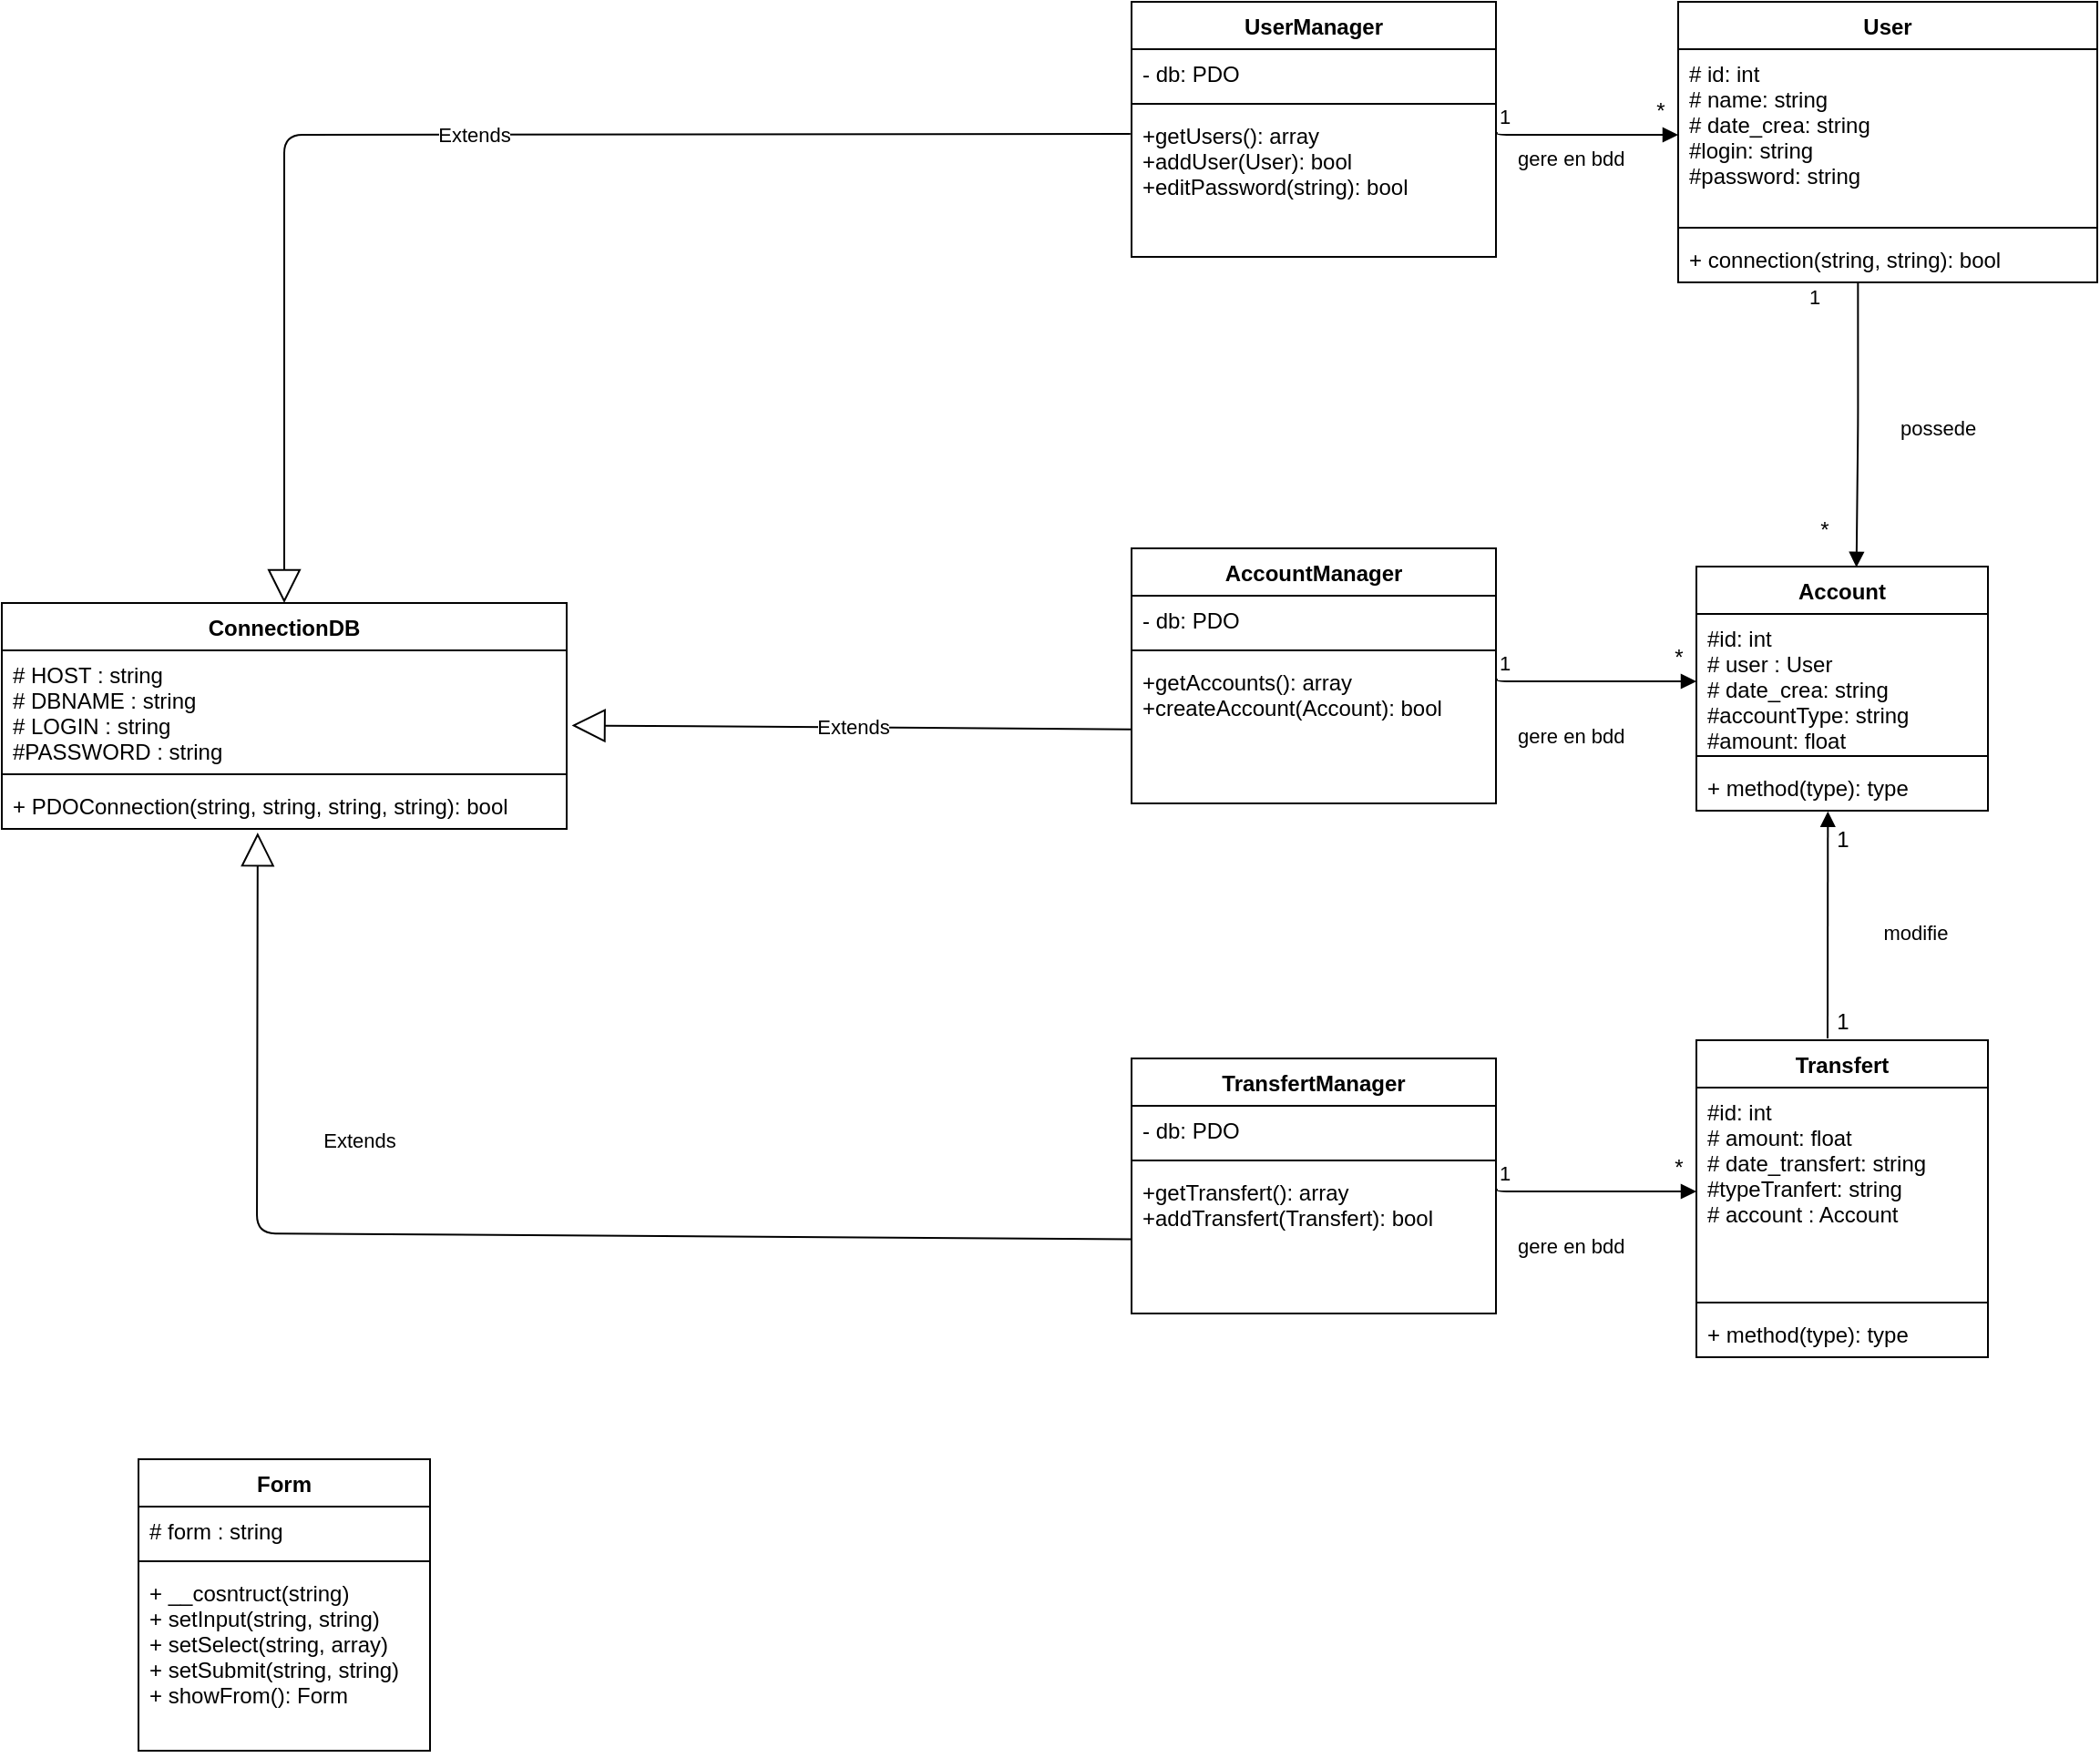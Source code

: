 <mxfile version="13.8.0" type="github">
  <diagram name="Page-1" id="c4acf3e9-155e-7222-9cf6-157b1a14988f">
    <mxGraphModel dx="813" dy="457" grid="1" gridSize="10" guides="1" tooltips="1" connect="1" arrows="1" fold="1" page="1" pageScale="1" pageWidth="1600" pageHeight="1200" background="#ffffff" math="0" shadow="0">
      <root>
        <mxCell id="0" />
        <mxCell id="1" parent="0" />
        <mxCell id="cSjZzO5T-JwvqF1p5DjX-15" value="gere en bdd" style="endArrow=block;endFill=1;html=1;edgeStyle=orthogonalEdgeStyle;align=left;verticalAlign=top;exitX=1.002;exitY=0.143;exitDx=0;exitDy=0;exitPerimeter=0;entryX=0;entryY=0.5;entryDx=0;entryDy=0;" parent="1" source="cSjZzO5T-JwvqF1p5DjX-12" target="cSjZzO5T-JwvqF1p5DjX-6" edge="1">
          <mxGeometry x="-0.778" relative="1" as="geometry">
            <mxPoint x="840" y="160" as="sourcePoint" />
            <mxPoint x="1000" y="160" as="targetPoint" />
            <Array as="points">
              <mxPoint x="830" y="163" />
            </Array>
            <mxPoint as="offset" />
          </mxGeometry>
        </mxCell>
        <mxCell id="cSjZzO5T-JwvqF1p5DjX-16" value="1" style="edgeLabel;resizable=0;html=1;align=left;verticalAlign=bottom;" parent="cSjZzO5T-JwvqF1p5DjX-15" connectable="0" vertex="1">
          <mxGeometry x="-1" relative="1" as="geometry" />
        </mxCell>
        <mxCell id="cSjZzO5T-JwvqF1p5DjX-22" value="gere en bdd" style="endArrow=block;endFill=1;html=1;edgeStyle=orthogonalEdgeStyle;align=left;verticalAlign=top;exitX=1.002;exitY=0.143;exitDx=0;exitDy=0;exitPerimeter=0;entryX=0;entryY=0.5;entryDx=0;entryDy=0;" parent="1" source="cSjZzO5T-JwvqF1p5DjX-21" target="cSjZzO5T-JwvqF1p5DjX-26" edge="1">
          <mxGeometry x="-0.798" y="-17" relative="1" as="geometry">
            <mxPoint x="840" y="460" as="sourcePoint" />
            <mxPoint x="1000" y="460" as="targetPoint" />
            <Array as="points">
              <mxPoint x="830" y="463" />
            </Array>
            <mxPoint as="offset" />
          </mxGeometry>
        </mxCell>
        <mxCell id="cSjZzO5T-JwvqF1p5DjX-23" value="1" style="edgeLabel;resizable=0;html=1;align=left;verticalAlign=bottom;" parent="cSjZzO5T-JwvqF1p5DjX-22" connectable="0" vertex="1">
          <mxGeometry x="-1" relative="1" as="geometry" />
        </mxCell>
        <mxCell id="cSjZzO5T-JwvqF1p5DjX-24" value="*" style="text;html=1;align=center;verticalAlign=middle;resizable=0;points=[];autosize=1;" parent="1" vertex="1">
          <mxGeometry x="910" y="140" width="20" height="20" as="geometry" />
        </mxCell>
        <mxCell id="cSjZzO5T-JwvqF1p5DjX-29" value="*" style="text;html=1;align=center;verticalAlign=middle;resizable=0;points=[];autosize=1;" parent="1" vertex="1">
          <mxGeometry x="920" y="440" width="20" height="20" as="geometry" />
        </mxCell>
        <mxCell id="cSjZzO5T-JwvqF1p5DjX-30" value="possede" style="endArrow=block;endFill=1;html=1;edgeStyle=orthogonalEdgeStyle;align=left;verticalAlign=top;exitX=0.429;exitY=1.008;exitDx=0;exitDy=0;exitPerimeter=0;entryX=0.549;entryY=0.003;entryDx=0;entryDy=0;entryPerimeter=0;" parent="1" source="cSjZzO5T-JwvqF1p5DjX-8" target="cSjZzO5T-JwvqF1p5DjX-25" edge="1">
          <mxGeometry x="-0.155" y="21" relative="1" as="geometry">
            <mxPoint x="950" y="330" as="sourcePoint" />
            <mxPoint x="1110" y="330" as="targetPoint" />
            <mxPoint as="offset" />
          </mxGeometry>
        </mxCell>
        <mxCell id="cSjZzO5T-JwvqF1p5DjX-32" value="1" style="edgeLabel;resizable=0;html=1;align=left;verticalAlign=bottom;" parent="1" connectable="0" vertex="1">
          <mxGeometry x="1000.0" y="260.0" as="geometry" />
        </mxCell>
        <mxCell id="cSjZzO5T-JwvqF1p5DjX-33" value="*" style="text;html=1;align=center;verticalAlign=middle;resizable=0;points=[];autosize=1;" parent="1" vertex="1">
          <mxGeometry x="1000" y="370" width="20" height="20" as="geometry" />
        </mxCell>
        <mxCell id="cSjZzO5T-JwvqF1p5DjX-41" value="gere en bdd" style="endArrow=block;endFill=1;html=1;edgeStyle=orthogonalEdgeStyle;align=left;verticalAlign=top;exitX=1.002;exitY=0.143;exitDx=0;exitDy=0;exitPerimeter=0;entryX=0;entryY=0.5;entryDx=0;entryDy=0;" parent="1" source="cSjZzO5T-JwvqF1p5DjX-47" target="cSjZzO5T-JwvqF1p5DjX-49" edge="1">
          <mxGeometry x="-0.798" y="-17" relative="1" as="geometry">
            <mxPoint x="840" y="740" as="sourcePoint" />
            <mxPoint x="1000" y="740" as="targetPoint" />
            <Array as="points">
              <mxPoint x="830" y="743" />
            </Array>
            <mxPoint as="offset" />
          </mxGeometry>
        </mxCell>
        <mxCell id="cSjZzO5T-JwvqF1p5DjX-42" value="1" style="edgeLabel;resizable=0;html=1;align=left;verticalAlign=bottom;" parent="cSjZzO5T-JwvqF1p5DjX-41" connectable="0" vertex="1">
          <mxGeometry x="-1" relative="1" as="geometry" />
        </mxCell>
        <mxCell id="cSjZzO5T-JwvqF1p5DjX-43" value="*" style="text;html=1;align=center;verticalAlign=middle;resizable=0;points=[];autosize=1;" parent="1" vertex="1">
          <mxGeometry x="920" y="720" width="20" height="20" as="geometry" />
        </mxCell>
        <mxCell id="cSjZzO5T-JwvqF1p5DjX-54" value="modifie" style="html=1;verticalAlign=bottom;endArrow=block;entryX=0.451;entryY=1.015;entryDx=0;entryDy=0;entryPerimeter=0;" parent="1" target="cSjZzO5T-JwvqF1p5DjX-28" edge="1">
          <mxGeometry x="-0.213" y="-48" width="80" relative="1" as="geometry">
            <mxPoint x="1012" y="659" as="sourcePoint" />
            <mxPoint x="1050" y="600" as="targetPoint" />
            <mxPoint as="offset" />
          </mxGeometry>
        </mxCell>
        <mxCell id="cSjZzO5T-JwvqF1p5DjX-55" value="1" style="text;html=1;align=center;verticalAlign=middle;resizable=0;points=[];autosize=1;" parent="1" vertex="1">
          <mxGeometry x="1010" y="640" width="20" height="20" as="geometry" />
        </mxCell>
        <mxCell id="cSjZzO5T-JwvqF1p5DjX-56" value="1" style="text;html=1;align=center;verticalAlign=middle;resizable=0;points=[];autosize=1;" parent="1" vertex="1">
          <mxGeometry x="1010" y="540" width="20" height="20" as="geometry" />
        </mxCell>
        <mxCell id="cSjZzO5T-JwvqF1p5DjX-9" value="UserManager&#xa;" style="swimlane;fontStyle=1;align=center;verticalAlign=top;childLayout=stackLayout;horizontal=1;startSize=26;horizontalStack=0;resizeParent=1;resizeParentMax=0;resizeLast=0;collapsible=1;marginBottom=0;" parent="1" vertex="1">
          <mxGeometry x="630" y="90" width="200" height="140" as="geometry" />
        </mxCell>
        <mxCell id="cSjZzO5T-JwvqF1p5DjX-10" value="- db: PDO" style="text;strokeColor=none;fillColor=none;align=left;verticalAlign=top;spacingLeft=4;spacingRight=4;overflow=hidden;rotatable=0;points=[[0,0.5],[1,0.5]];portConstraint=eastwest;" parent="cSjZzO5T-JwvqF1p5DjX-9" vertex="1">
          <mxGeometry y="26" width="200" height="26" as="geometry" />
        </mxCell>
        <mxCell id="cSjZzO5T-JwvqF1p5DjX-11" value="" style="line;strokeWidth=1;fillColor=none;align=left;verticalAlign=middle;spacingTop=-1;spacingLeft=3;spacingRight=3;rotatable=0;labelPosition=right;points=[];portConstraint=eastwest;" parent="cSjZzO5T-JwvqF1p5DjX-9" vertex="1">
          <mxGeometry y="52" width="200" height="8" as="geometry" />
        </mxCell>
        <mxCell id="cSjZzO5T-JwvqF1p5DjX-12" value="+getUsers(): array&#xa;+addUser(User): bool&#xa;+editPassword(string): bool" style="text;strokeColor=none;fillColor=none;align=left;verticalAlign=top;spacingLeft=4;spacingRight=4;overflow=hidden;rotatable=0;points=[[0,0.5],[1,0.5]];portConstraint=eastwest;" parent="cSjZzO5T-JwvqF1p5DjX-9" vertex="1">
          <mxGeometry y="60" width="200" height="80" as="geometry" />
        </mxCell>
        <mxCell id="cSjZzO5T-JwvqF1p5DjX-5" value="User" style="swimlane;fontStyle=1;align=center;verticalAlign=top;childLayout=stackLayout;horizontal=1;startSize=26;horizontalStack=0;resizeParent=1;resizeParentMax=0;resizeLast=0;collapsible=1;marginBottom=0;" parent="1" vertex="1">
          <mxGeometry x="930" y="90" width="230" height="154" as="geometry" />
        </mxCell>
        <mxCell id="cSjZzO5T-JwvqF1p5DjX-6" value="# id: int&#xa;# name: string&#xa;# date_crea: string&#xa;#login: string&#xa;#password: string" style="text;strokeColor=none;fillColor=none;align=left;verticalAlign=top;spacingLeft=4;spacingRight=4;overflow=hidden;rotatable=0;points=[[0,0.5],[1,0.5]];portConstraint=eastwest;" parent="cSjZzO5T-JwvqF1p5DjX-5" vertex="1">
          <mxGeometry y="26" width="230" height="94" as="geometry" />
        </mxCell>
        <mxCell id="cSjZzO5T-JwvqF1p5DjX-7" value="" style="line;strokeWidth=1;fillColor=none;align=left;verticalAlign=middle;spacingTop=-1;spacingLeft=3;spacingRight=3;rotatable=0;labelPosition=right;points=[];portConstraint=eastwest;" parent="cSjZzO5T-JwvqF1p5DjX-5" vertex="1">
          <mxGeometry y="120" width="230" height="8" as="geometry" />
        </mxCell>
        <mxCell id="cSjZzO5T-JwvqF1p5DjX-8" value="+ connection(string, string): bool" style="text;strokeColor=none;fillColor=none;align=left;verticalAlign=top;spacingLeft=4;spacingRight=4;overflow=hidden;rotatable=0;points=[[0,0.5],[1,0.5]];portConstraint=eastwest;" parent="cSjZzO5T-JwvqF1p5DjX-5" vertex="1">
          <mxGeometry y="128" width="230" height="26" as="geometry" />
        </mxCell>
        <mxCell id="cSjZzO5T-JwvqF1p5DjX-18" value="AccountManager&#xa;" style="swimlane;fontStyle=1;align=center;verticalAlign=top;childLayout=stackLayout;horizontal=1;startSize=26;horizontalStack=0;resizeParent=1;resizeParentMax=0;resizeLast=0;collapsible=1;marginBottom=0;" parent="1" vertex="1">
          <mxGeometry x="630" y="390" width="200" height="140" as="geometry" />
        </mxCell>
        <mxCell id="cSjZzO5T-JwvqF1p5DjX-19" value="- db: PDO" style="text;strokeColor=none;fillColor=none;align=left;verticalAlign=top;spacingLeft=4;spacingRight=4;overflow=hidden;rotatable=0;points=[[0,0.5],[1,0.5]];portConstraint=eastwest;" parent="cSjZzO5T-JwvqF1p5DjX-18" vertex="1">
          <mxGeometry y="26" width="200" height="26" as="geometry" />
        </mxCell>
        <mxCell id="cSjZzO5T-JwvqF1p5DjX-20" value="" style="line;strokeWidth=1;fillColor=none;align=left;verticalAlign=middle;spacingTop=-1;spacingLeft=3;spacingRight=3;rotatable=0;labelPosition=right;points=[];portConstraint=eastwest;" parent="cSjZzO5T-JwvqF1p5DjX-18" vertex="1">
          <mxGeometry y="52" width="200" height="8" as="geometry" />
        </mxCell>
        <mxCell id="cSjZzO5T-JwvqF1p5DjX-21" value="+getAccounts(): array&#xa;+createAccount(Account): bool&#xa;" style="text;strokeColor=none;fillColor=none;align=left;verticalAlign=top;spacingLeft=4;spacingRight=4;overflow=hidden;rotatable=0;points=[[0,0.5],[1,0.5]];portConstraint=eastwest;" parent="cSjZzO5T-JwvqF1p5DjX-18" vertex="1">
          <mxGeometry y="60" width="200" height="80" as="geometry" />
        </mxCell>
        <mxCell id="cSjZzO5T-JwvqF1p5DjX-25" value="Account&#xa;" style="swimlane;fontStyle=1;align=center;verticalAlign=top;childLayout=stackLayout;horizontal=1;startSize=26;horizontalStack=0;resizeParent=1;resizeParentMax=0;resizeLast=0;collapsible=1;marginBottom=0;" parent="1" vertex="1">
          <mxGeometry x="940" y="400" width="160" height="134" as="geometry" />
        </mxCell>
        <mxCell id="cSjZzO5T-JwvqF1p5DjX-26" value="#id: int&#xa;# user : User&#xa;# date_crea: string&#xa;#accountType: string&#xa;#amount: float" style="text;strokeColor=none;fillColor=none;align=left;verticalAlign=top;spacingLeft=4;spacingRight=4;overflow=hidden;rotatable=0;points=[[0,0.5],[1,0.5]];portConstraint=eastwest;" parent="cSjZzO5T-JwvqF1p5DjX-25" vertex="1">
          <mxGeometry y="26" width="160" height="74" as="geometry" />
        </mxCell>
        <mxCell id="cSjZzO5T-JwvqF1p5DjX-27" value="" style="line;strokeWidth=1;fillColor=none;align=left;verticalAlign=middle;spacingTop=-1;spacingLeft=3;spacingRight=3;rotatable=0;labelPosition=right;points=[];portConstraint=eastwest;" parent="cSjZzO5T-JwvqF1p5DjX-25" vertex="1">
          <mxGeometry y="100" width="160" height="8" as="geometry" />
        </mxCell>
        <mxCell id="cSjZzO5T-JwvqF1p5DjX-28" value="+ method(type): type" style="text;strokeColor=none;fillColor=none;align=left;verticalAlign=top;spacingLeft=4;spacingRight=4;overflow=hidden;rotatable=0;points=[[0,0.5],[1,0.5]];portConstraint=eastwest;" parent="cSjZzO5T-JwvqF1p5DjX-25" vertex="1">
          <mxGeometry y="108" width="160" height="26" as="geometry" />
        </mxCell>
        <mxCell id="cSjZzO5T-JwvqF1p5DjX-44" value="TransfertManager&#xa;" style="swimlane;fontStyle=1;align=center;verticalAlign=top;childLayout=stackLayout;horizontal=1;startSize=26;horizontalStack=0;resizeParent=1;resizeParentMax=0;resizeLast=0;collapsible=1;marginBottom=0;" parent="1" vertex="1">
          <mxGeometry x="630" y="670" width="200" height="140" as="geometry" />
        </mxCell>
        <mxCell id="cSjZzO5T-JwvqF1p5DjX-45" value="- db: PDO" style="text;strokeColor=none;fillColor=none;align=left;verticalAlign=top;spacingLeft=4;spacingRight=4;overflow=hidden;rotatable=0;points=[[0,0.5],[1,0.5]];portConstraint=eastwest;" parent="cSjZzO5T-JwvqF1p5DjX-44" vertex="1">
          <mxGeometry y="26" width="200" height="26" as="geometry" />
        </mxCell>
        <mxCell id="cSjZzO5T-JwvqF1p5DjX-46" value="" style="line;strokeWidth=1;fillColor=none;align=left;verticalAlign=middle;spacingTop=-1;spacingLeft=3;spacingRight=3;rotatable=0;labelPosition=right;points=[];portConstraint=eastwest;" parent="cSjZzO5T-JwvqF1p5DjX-44" vertex="1">
          <mxGeometry y="52" width="200" height="8" as="geometry" />
        </mxCell>
        <mxCell id="cSjZzO5T-JwvqF1p5DjX-47" value="+getTransfert(): array&#xa;+addTransfert(Transfert): bool&#xa;" style="text;strokeColor=none;fillColor=none;align=left;verticalAlign=top;spacingLeft=4;spacingRight=4;overflow=hidden;rotatable=0;points=[[0,0.5],[1,0.5]];portConstraint=eastwest;" parent="cSjZzO5T-JwvqF1p5DjX-44" vertex="1">
          <mxGeometry y="60" width="200" height="80" as="geometry" />
        </mxCell>
        <mxCell id="cSjZzO5T-JwvqF1p5DjX-48" value="Transfert" style="swimlane;fontStyle=1;align=center;verticalAlign=top;childLayout=stackLayout;horizontal=1;startSize=26;horizontalStack=0;resizeParent=1;resizeParentMax=0;resizeLast=0;collapsible=1;marginBottom=0;" parent="1" vertex="1">
          <mxGeometry x="940" y="660" width="160" height="174" as="geometry" />
        </mxCell>
        <mxCell id="cSjZzO5T-JwvqF1p5DjX-49" value="#id: int&#xa;# amount: float&#xa;# date_transfert: string&#xa;#typeTranfert: string&#xa;# account : Account" style="text;strokeColor=none;fillColor=none;align=left;verticalAlign=top;spacingLeft=4;spacingRight=4;overflow=hidden;rotatable=0;points=[[0,0.5],[1,0.5]];portConstraint=eastwest;" parent="cSjZzO5T-JwvqF1p5DjX-48" vertex="1">
          <mxGeometry y="26" width="160" height="114" as="geometry" />
        </mxCell>
        <mxCell id="cSjZzO5T-JwvqF1p5DjX-50" value="" style="line;strokeWidth=1;fillColor=none;align=left;verticalAlign=middle;spacingTop=-1;spacingLeft=3;spacingRight=3;rotatable=0;labelPosition=right;points=[];portConstraint=eastwest;" parent="cSjZzO5T-JwvqF1p5DjX-48" vertex="1">
          <mxGeometry y="140" width="160" height="8" as="geometry" />
        </mxCell>
        <mxCell id="cSjZzO5T-JwvqF1p5DjX-51" value="+ method(type): type" style="text;strokeColor=none;fillColor=none;align=left;verticalAlign=top;spacingLeft=4;spacingRight=4;overflow=hidden;rotatable=0;points=[[0,0.5],[1,0.5]];portConstraint=eastwest;" parent="cSjZzO5T-JwvqF1p5DjX-48" vertex="1">
          <mxGeometry y="148" width="160" height="26" as="geometry" />
        </mxCell>
        <mxCell id="P_I4Zois3Prjh5KEMK5K-5" value="Extends" style="endArrow=block;endSize=16;endFill=0;html=1;entryX=1.009;entryY=0.644;entryDx=0;entryDy=0;entryPerimeter=0;" edge="1" parent="1" source="cSjZzO5T-JwvqF1p5DjX-21" target="P_I4Zois3Prjh5KEMK5K-2">
          <mxGeometry width="160" relative="1" as="geometry">
            <mxPoint x="390" y="570" as="sourcePoint" />
            <mxPoint x="550" y="570" as="targetPoint" />
          </mxGeometry>
        </mxCell>
        <mxCell id="P_I4Zois3Prjh5KEMK5K-1" value="ConnectionDB" style="swimlane;fontStyle=1;align=center;verticalAlign=top;childLayout=stackLayout;horizontal=1;startSize=26;horizontalStack=0;resizeParent=1;resizeParentMax=0;resizeLast=0;collapsible=1;marginBottom=0;" vertex="1" parent="1">
          <mxGeometry x="10" y="420" width="310" height="124" as="geometry" />
        </mxCell>
        <mxCell id="P_I4Zois3Prjh5KEMK5K-2" value="# HOST : string&#xa;# DBNAME : string&#xa;# LOGIN : string&#xa;#PASSWORD : string" style="text;strokeColor=none;fillColor=none;align=left;verticalAlign=top;spacingLeft=4;spacingRight=4;overflow=hidden;rotatable=0;points=[[0,0.5],[1,0.5]];portConstraint=eastwest;" vertex="1" parent="P_I4Zois3Prjh5KEMK5K-1">
          <mxGeometry y="26" width="310" height="64" as="geometry" />
        </mxCell>
        <mxCell id="P_I4Zois3Prjh5KEMK5K-3" value="" style="line;strokeWidth=1;fillColor=none;align=left;verticalAlign=middle;spacingTop=-1;spacingLeft=3;spacingRight=3;rotatable=0;labelPosition=right;points=[];portConstraint=eastwest;" vertex="1" parent="P_I4Zois3Prjh5KEMK5K-1">
          <mxGeometry y="90" width="310" height="8" as="geometry" />
        </mxCell>
        <mxCell id="P_I4Zois3Prjh5KEMK5K-4" value="+ PDOConnection(string, string, string, string): bool" style="text;strokeColor=none;fillColor=none;align=left;verticalAlign=top;spacingLeft=4;spacingRight=4;overflow=hidden;rotatable=0;points=[[0,0.5],[1,0.5]];portConstraint=eastwest;" vertex="1" parent="P_I4Zois3Prjh5KEMK5K-1">
          <mxGeometry y="98" width="310" height="26" as="geometry" />
        </mxCell>
        <mxCell id="P_I4Zois3Prjh5KEMK5K-6" value="Extends" style="endArrow=block;endSize=16;endFill=0;html=1;entryX=0.5;entryY=0;entryDx=0;entryDy=0;exitX=-0.003;exitY=0.157;exitDx=0;exitDy=0;exitPerimeter=0;" edge="1" parent="1" source="cSjZzO5T-JwvqF1p5DjX-12" target="P_I4Zois3Prjh5KEMK5K-1">
          <mxGeometry width="160" relative="1" as="geometry">
            <mxPoint x="360" y="159.41" as="sourcePoint" />
            <mxPoint x="520" y="159.41" as="targetPoint" />
            <Array as="points">
              <mxPoint x="165" y="163" />
            </Array>
          </mxGeometry>
        </mxCell>
        <mxCell id="P_I4Zois3Prjh5KEMK5K-7" value="Extends" style="endArrow=block;endSize=16;endFill=0;html=1;entryX=0.453;entryY=1.079;entryDx=0;entryDy=0;entryPerimeter=0;" edge="1" parent="1" source="cSjZzO5T-JwvqF1p5DjX-47" target="P_I4Zois3Prjh5KEMK5K-4">
          <mxGeometry x="0.125" y="-36" width="160" relative="1" as="geometry">
            <mxPoint x="360" y="760" as="sourcePoint" />
            <mxPoint x="520" y="760" as="targetPoint" />
            <Array as="points">
              <mxPoint x="150" y="766" />
            </Array>
            <mxPoint x="-31" y="-16" as="offset" />
          </mxGeometry>
        </mxCell>
        <mxCell id="P_I4Zois3Prjh5KEMK5K-8" value="Form" style="swimlane;fontStyle=1;align=center;verticalAlign=top;childLayout=stackLayout;horizontal=1;startSize=26;horizontalStack=0;resizeParent=1;resizeParentMax=0;resizeLast=0;collapsible=1;marginBottom=0;" vertex="1" parent="1">
          <mxGeometry x="85" y="890" width="160" height="160" as="geometry" />
        </mxCell>
        <mxCell id="P_I4Zois3Prjh5KEMK5K-9" value="# form : string" style="text;strokeColor=none;fillColor=none;align=left;verticalAlign=top;spacingLeft=4;spacingRight=4;overflow=hidden;rotatable=0;points=[[0,0.5],[1,0.5]];portConstraint=eastwest;" vertex="1" parent="P_I4Zois3Prjh5KEMK5K-8">
          <mxGeometry y="26" width="160" height="26" as="geometry" />
        </mxCell>
        <mxCell id="P_I4Zois3Prjh5KEMK5K-10" value="" style="line;strokeWidth=1;fillColor=none;align=left;verticalAlign=middle;spacingTop=-1;spacingLeft=3;spacingRight=3;rotatable=0;labelPosition=right;points=[];portConstraint=eastwest;" vertex="1" parent="P_I4Zois3Prjh5KEMK5K-8">
          <mxGeometry y="52" width="160" height="8" as="geometry" />
        </mxCell>
        <mxCell id="P_I4Zois3Prjh5KEMK5K-11" value="+ __cosntruct(string)&#xa;+ setInput(string, string)&#xa;+ setSelect(string, array)&#xa;+ setSubmit(string, string)&#xa;+ showFrom(): Form" style="text;strokeColor=none;fillColor=none;align=left;verticalAlign=top;spacingLeft=4;spacingRight=4;overflow=hidden;rotatable=0;points=[[0,0.5],[1,0.5]];portConstraint=eastwest;" vertex="1" parent="P_I4Zois3Prjh5KEMK5K-8">
          <mxGeometry y="60" width="160" height="100" as="geometry" />
        </mxCell>
      </root>
    </mxGraphModel>
  </diagram>
</mxfile>
